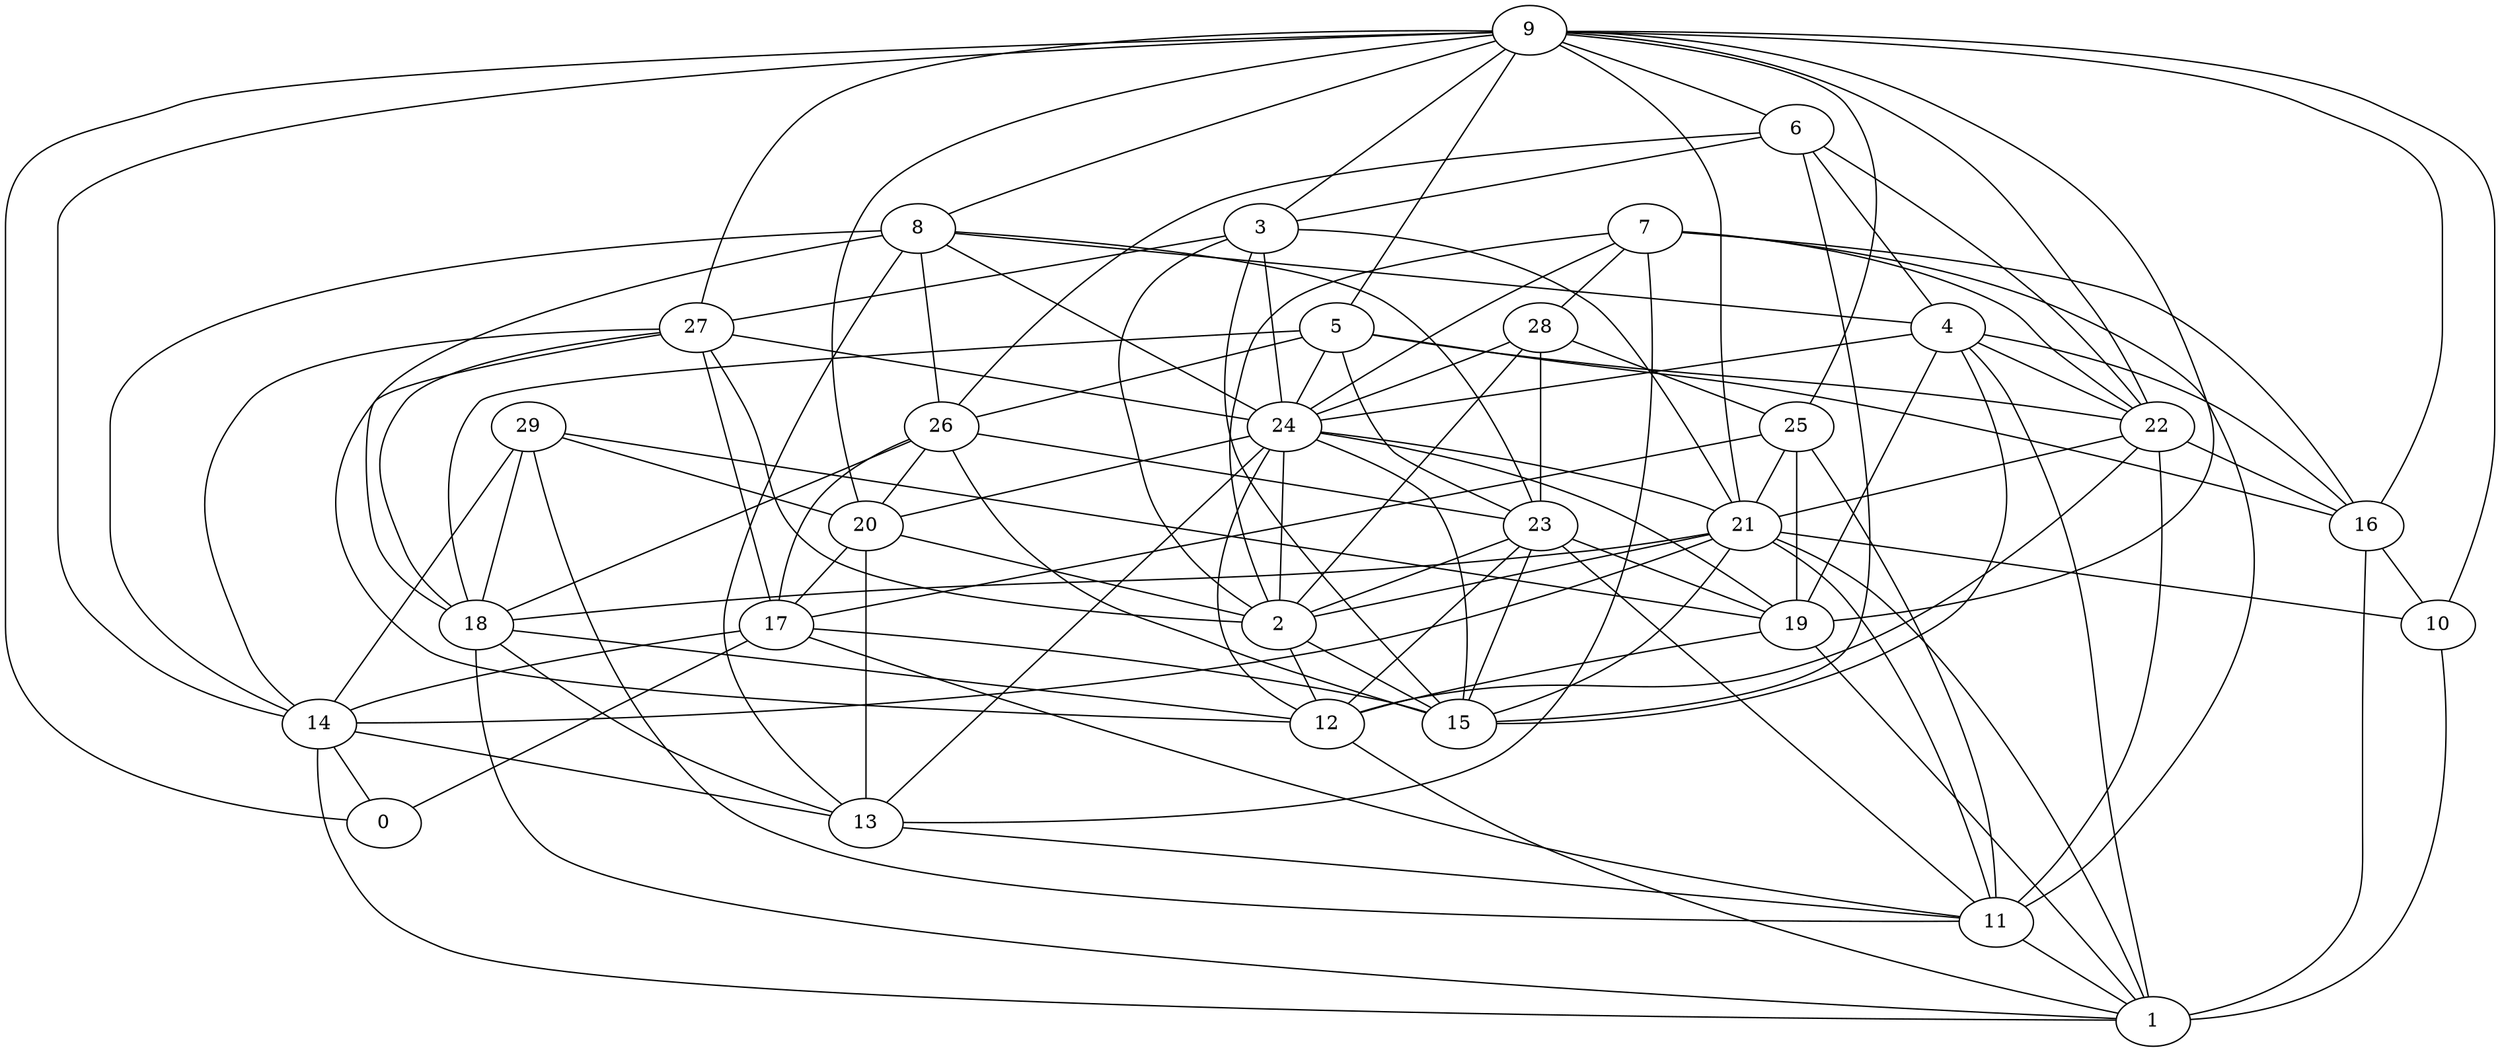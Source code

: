 digraph GG_graph {

subgraph G_graph {
edge [color = black]
"26" -> "18" [dir = none]
"8" -> "4" [dir = none]
"8" -> "23" [dir = none]
"29" -> "14" [dir = none]
"29" -> "18" [dir = none]
"13" -> "11" [dir = none]
"9" -> "27" [dir = none]
"9" -> "0" [dir = none]
"9" -> "22" [dir = none]
"22" -> "11" [dir = none]
"18" -> "13" [dir = none]
"11" -> "1" [dir = none]
"17" -> "14" [dir = none]
"27" -> "2" [dir = none]
"27" -> "24" [dir = none]
"7" -> "28" [dir = none]
"7" -> "22" [dir = none]
"5" -> "16" [dir = none]
"5" -> "18" [dir = none]
"6" -> "26" [dir = none]
"3" -> "15" [dir = none]
"23" -> "11" [dir = none]
"21" -> "10" [dir = none]
"21" -> "11" [dir = none]
"20" -> "17" [dir = none]
"24" -> "15" [dir = none]
"24" -> "19" [dir = none]
"19" -> "12" [dir = none]
"25" -> "17" [dir = none]
"6" -> "22" [dir = none]
"26" -> "17" [dir = none]
"3" -> "21" [dir = none]
"23" -> "12" [dir = none]
"20" -> "13" [dir = none]
"4" -> "16" [dir = none]
"14" -> "0" [dir = none]
"7" -> "16" [dir = none]
"7" -> "24" [dir = none]
"28" -> "25" [dir = none]
"7" -> "13" [dir = none]
"18" -> "1" [dir = none]
"17" -> "15" [dir = none]
"3" -> "27" [dir = none]
"27" -> "14" [dir = none]
"23" -> "19" [dir = none]
"9" -> "19" [dir = none]
"19" -> "1" [dir = none]
"14" -> "13" [dir = none]
"28" -> "2" [dir = none]
"8" -> "13" [dir = none]
"16" -> "10" [dir = none]
"25" -> "21" [dir = none]
"2" -> "15" [dir = none]
"21" -> "14" [dir = none]
"8" -> "26" [dir = none]
"27" -> "17" [dir = none]
"22" -> "21" [dir = none]
"24" -> "12" [dir = none]
"25" -> "19" [dir = none]
"4" -> "15" [dir = none]
"20" -> "2" [dir = none]
"17" -> "0" [dir = none]
"4" -> "22" [dir = none]
"21" -> "2" [dir = none]
"9" -> "21" [dir = none]
"24" -> "21" [dir = none]
"29" -> "20" [dir = none]
"9" -> "10" [dir = none]
"6" -> "15" [dir = none]
"17" -> "11" [dir = none]
"14" -> "1" [dir = none]
"8" -> "18" [dir = none]
"5" -> "24" [dir = none]
"29" -> "19" [dir = none]
"8" -> "24" [dir = none]
"8" -> "14" [dir = none]
"28" -> "23" [dir = none]
"29" -> "11" [dir = none]
"22" -> "16" [dir = none]
"21" -> "15" [dir = none]
"28" -> "24" [dir = none]
"2" -> "12" [dir = none]
"5" -> "23" [dir = none]
"5" -> "26" [dir = none]
"23" -> "15" [dir = none]
"7" -> "2" [dir = none]
"24" -> "2" [dir = none]
"9" -> "3" [dir = none]
"4" -> "19" [dir = none]
"9" -> "25" [dir = none]
"3" -> "2" [dir = none]
"27" -> "18" [dir = none]
"9" -> "6" [dir = none]
"26" -> "15" [dir = none]
"21" -> "1" [dir = none]
"4" -> "24" [dir = none]
"23" -> "2" [dir = none]
"9" -> "8" [dir = none]
"16" -> "1" [dir = none]
"12" -> "1" [dir = none]
"9" -> "16" [dir = none]
"3" -> "24" [dir = none]
"9" -> "20" [dir = none]
"9" -> "5" [dir = none]
"6" -> "4" [dir = none]
"10" -> "1" [dir = none]
"5" -> "22" [dir = none]
"22" -> "12" [dir = none]
"26" -> "20" [dir = none]
"4" -> "1" [dir = none]
"6" -> "3" [dir = none]
"27" -> "12" [dir = none]
"18" -> "12" [dir = none]
"25" -> "11" [dir = none]
"21" -> "18" [dir = none]
"7" -> "11" [dir = none]
"24" -> "20" [dir = none]
"24" -> "13" [dir = none]
"9" -> "14" [dir = none]
"26" -> "23" [dir = none]
}

}
